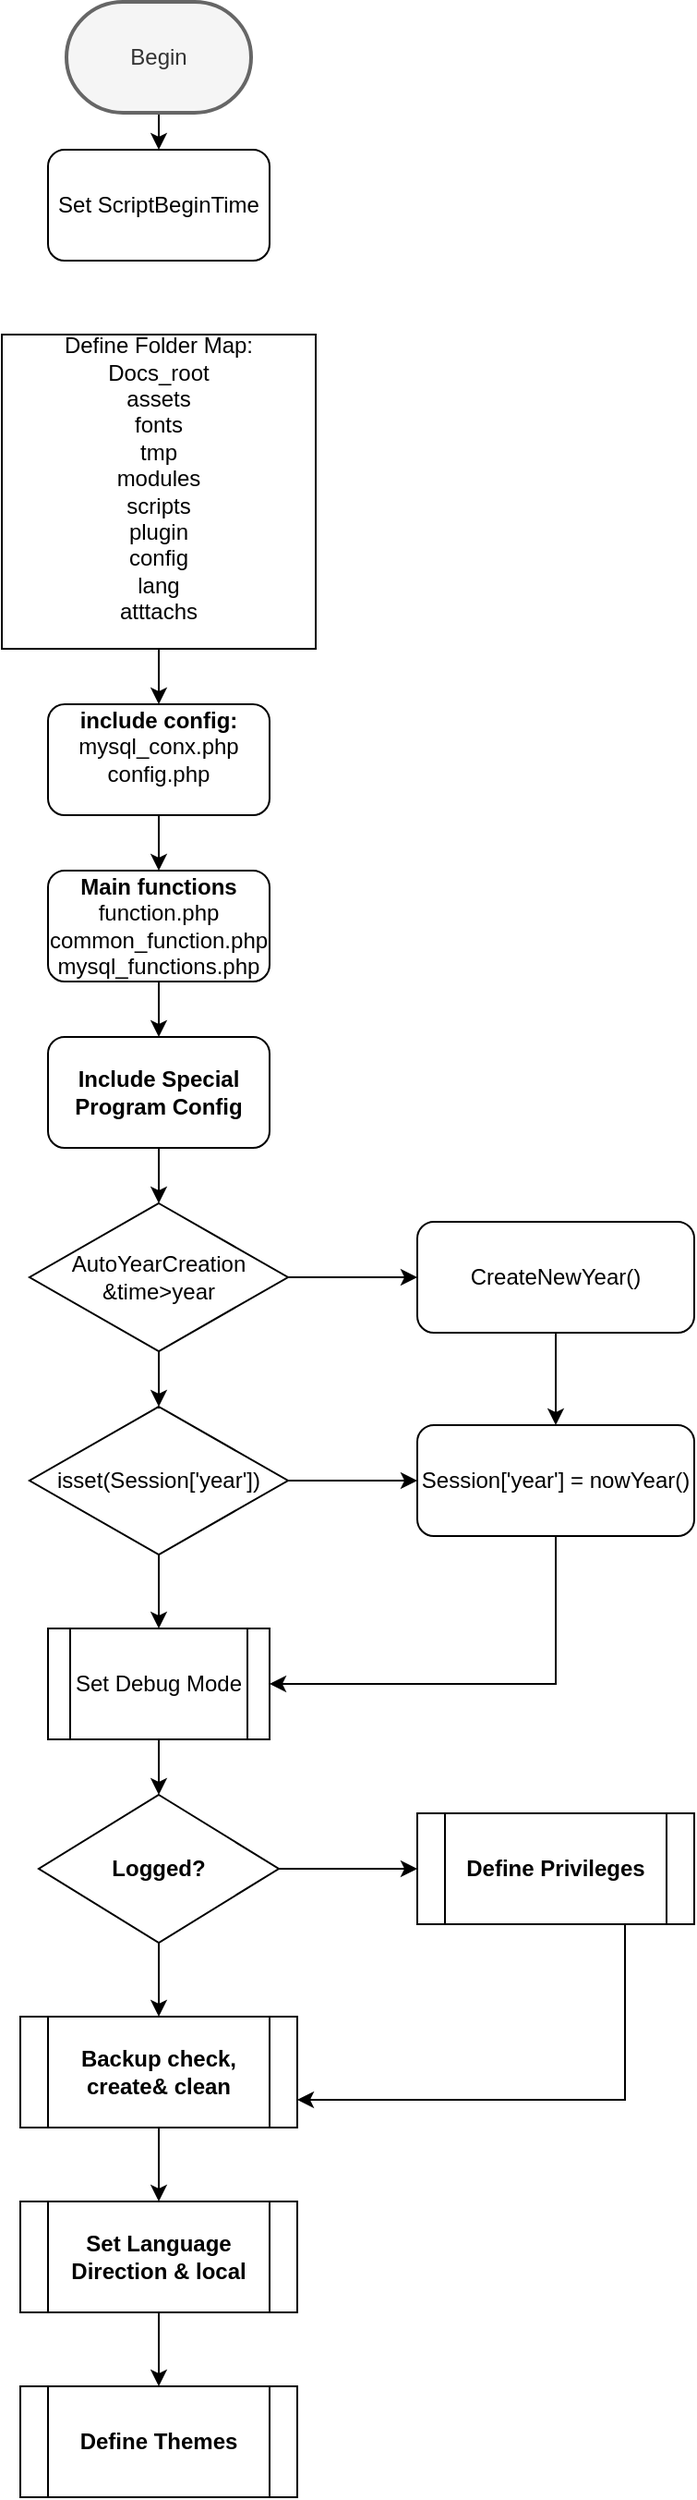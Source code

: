 <mxfile version="10.5.2" type="github"><diagram name="Page-1" id="edf60f1a-56cd-e834-aa8a-f176f3a09ee4"><mxGraphModel dx="840" dy="484" grid="1" gridSize="10" guides="1" tooltips="1" connect="1" arrows="1" fold="1" page="1" pageScale="1" pageWidth="1100" pageHeight="850" background="#ffffff" math="0" shadow="0"><root><mxCell id="0"/><mxCell id="1" parent="0"/><mxCell id="Ck_r2wlEIpvP5UWWoO3g-6" style="edgeStyle=orthogonalEdgeStyle;rounded=0;orthogonalLoop=1;jettySize=auto;html=1;exitX=0.5;exitY=1;exitDx=0;exitDy=0;exitPerimeter=0;entryX=0.5;entryY=0;entryDx=0;entryDy=0;" edge="1" parent="1" source="Ck_r2wlEIpvP5UWWoO3g-2" target="Ck_r2wlEIpvP5UWWoO3g-4"><mxGeometry relative="1" as="geometry"/></mxCell><mxCell id="Ck_r2wlEIpvP5UWWoO3g-2" value="Begin&lt;br&gt;" style="strokeWidth=2;html=1;shape=mxgraph.flowchart.terminator;whiteSpace=wrap;fillColor=#f5f5f5;strokeColor=#666666;fontColor=#333333;" vertex="1" parent="1"><mxGeometry x="350" y="30" width="100" height="60" as="geometry"/></mxCell><mxCell id="Ck_r2wlEIpvP5UWWoO3g-4" value="Set ScriptBeginTime" style="rounded=1;whiteSpace=wrap;html=1;" vertex="1" parent="1"><mxGeometry x="340" y="110" width="120" height="60" as="geometry"/></mxCell><mxCell id="Ck_r2wlEIpvP5UWWoO3g-17" style="edgeStyle=orthogonalEdgeStyle;rounded=0;orthogonalLoop=1;jettySize=auto;html=1;exitX=0.5;exitY=1;exitDx=0;exitDy=0;entryX=0.5;entryY=0;entryDx=0;entryDy=0;" edge="1" parent="1" source="Ck_r2wlEIpvP5UWWoO3g-5"><mxGeometry relative="1" as="geometry"><mxPoint x="400" y="410" as="targetPoint"/></mxGeometry></mxCell><mxCell id="Ck_r2wlEIpvP5UWWoO3g-5" value="Define Folder Map:&lt;br&gt;Docs_root&lt;br&gt;assets&lt;br&gt;fonts&lt;br&gt;tmp&lt;br&gt;modules&lt;br&gt;scripts&lt;br&gt;plugin&lt;br&gt;config&lt;br&gt;lang&lt;br&gt;atttachs&lt;br&gt;&lt;br&gt;" style="whiteSpace=wrap;html=1;aspect=fixed;" vertex="1" parent="1"><mxGeometry x="315" y="210" width="170" height="170" as="geometry"/></mxCell><mxCell id="Ck_r2wlEIpvP5UWWoO3g-23" style="edgeStyle=orthogonalEdgeStyle;rounded=0;orthogonalLoop=1;jettySize=auto;html=1;exitX=0.5;exitY=1;exitDx=0;exitDy=0;entryX=0.5;entryY=0;entryDx=0;entryDy=0;" edge="1" parent="1" source="Ck_r2wlEIpvP5UWWoO3g-14" target="Ck_r2wlEIpvP5UWWoO3g-21"><mxGeometry relative="1" as="geometry"/></mxCell><mxCell id="Ck_r2wlEIpvP5UWWoO3g-14" value="&lt;b&gt;include config:&lt;/b&gt; mysql_conx.php&lt;br&gt;config.php&lt;br&gt;&lt;br&gt;" style="rounded=1;whiteSpace=wrap;html=1;" vertex="1" parent="1"><mxGeometry x="340" y="410" width="120" height="60" as="geometry"/></mxCell><mxCell id="Ck_r2wlEIpvP5UWWoO3g-24" style="edgeStyle=orthogonalEdgeStyle;rounded=0;orthogonalLoop=1;jettySize=auto;html=1;exitX=0.5;exitY=1;exitDx=0;exitDy=0;entryX=0.5;entryY=0;entryDx=0;entryDy=0;" edge="1" parent="1" source="Ck_r2wlEIpvP5UWWoO3g-21" target="Ck_r2wlEIpvP5UWWoO3g-22"><mxGeometry relative="1" as="geometry"/></mxCell><mxCell id="Ck_r2wlEIpvP5UWWoO3g-21" value="&lt;b&gt;Main functions&lt;/b&gt;&lt;br&gt;function.php&lt;br&gt;common_function.php&lt;br&gt;mysql_functions.php&lt;br&gt;" style="rounded=1;whiteSpace=wrap;html=1;" vertex="1" parent="1"><mxGeometry x="340" y="500" width="120" height="60" as="geometry"/></mxCell><mxCell id="Ck_r2wlEIpvP5UWWoO3g-32" value="" style="edgeStyle=orthogonalEdgeStyle;rounded=0;orthogonalLoop=1;jettySize=auto;html=1;" edge="1" parent="1" source="Ck_r2wlEIpvP5UWWoO3g-22" target="Ck_r2wlEIpvP5UWWoO3g-29"><mxGeometry relative="1" as="geometry"/></mxCell><mxCell id="Ck_r2wlEIpvP5UWWoO3g-22" value="&lt;b&gt;Include Special Program Config&lt;/b&gt;" style="rounded=1;whiteSpace=wrap;html=1;" vertex="1" parent="1"><mxGeometry x="340" y="590" width="120" height="60" as="geometry"/></mxCell><mxCell id="Ck_r2wlEIpvP5UWWoO3g-34" value="" style="edgeStyle=orthogonalEdgeStyle;rounded=0;orthogonalLoop=1;jettySize=auto;html=1;" edge="1" parent="1" source="Ck_r2wlEIpvP5UWWoO3g-25" target="Ck_r2wlEIpvP5UWWoO3g-26"><mxGeometry relative="1" as="geometry"/></mxCell><mxCell id="Ck_r2wlEIpvP5UWWoO3g-39" value="" style="edgeStyle=orthogonalEdgeStyle;rounded=0;orthogonalLoop=1;jettySize=auto;html=1;" edge="1" parent="1" source="Ck_r2wlEIpvP5UWWoO3g-25" target="Ck_r2wlEIpvP5UWWoO3g-38"><mxGeometry relative="1" as="geometry"/></mxCell><mxCell id="Ck_r2wlEIpvP5UWWoO3g-25" value="isset(Session['year'])&lt;br&gt;" style="rhombus;whiteSpace=wrap;html=1;" vertex="1" parent="1"><mxGeometry x="330" y="790" width="140" height="80" as="geometry"/></mxCell><mxCell id="Ck_r2wlEIpvP5UWWoO3g-47" style="edgeStyle=orthogonalEdgeStyle;rounded=0;orthogonalLoop=1;jettySize=auto;html=1;exitX=0.5;exitY=1;exitDx=0;exitDy=0;entryX=1;entryY=0.5;entryDx=0;entryDy=0;" edge="1" parent="1" source="Ck_r2wlEIpvP5UWWoO3g-26" target="Ck_r2wlEIpvP5UWWoO3g-38"><mxGeometry relative="1" as="geometry"/></mxCell><mxCell id="Ck_r2wlEIpvP5UWWoO3g-26" value="Session['year'] = nowYear()" style="rounded=1;whiteSpace=wrap;html=1;" vertex="1" parent="1"><mxGeometry x="540" y="800" width="150" height="60" as="geometry"/></mxCell><mxCell id="Ck_r2wlEIpvP5UWWoO3g-33" value="" style="edgeStyle=orthogonalEdgeStyle;rounded=0;orthogonalLoop=1;jettySize=auto;html=1;" edge="1" parent="1" source="Ck_r2wlEIpvP5UWWoO3g-29" target="Ck_r2wlEIpvP5UWWoO3g-30"><mxGeometry relative="1" as="geometry"/></mxCell><mxCell id="Ck_r2wlEIpvP5UWWoO3g-37" value="" style="edgeStyle=orthogonalEdgeStyle;rounded=0;orthogonalLoop=1;jettySize=auto;html=1;" edge="1" parent="1" source="Ck_r2wlEIpvP5UWWoO3g-29" target="Ck_r2wlEIpvP5UWWoO3g-25"><mxGeometry relative="1" as="geometry"/></mxCell><mxCell id="Ck_r2wlEIpvP5UWWoO3g-29" value="AutoYearCreation&lt;br&gt;&amp;amp;time&amp;gt;year&lt;br&gt;" style="rhombus;whiteSpace=wrap;html=1;" vertex="1" parent="1"><mxGeometry x="330" y="680" width="140" height="80" as="geometry"/></mxCell><mxCell id="Ck_r2wlEIpvP5UWWoO3g-36" value="" style="edgeStyle=orthogonalEdgeStyle;rounded=0;orthogonalLoop=1;jettySize=auto;html=1;" edge="1" parent="1" source="Ck_r2wlEIpvP5UWWoO3g-30" target="Ck_r2wlEIpvP5UWWoO3g-26"><mxGeometry relative="1" as="geometry"/></mxCell><mxCell id="Ck_r2wlEIpvP5UWWoO3g-30" value="CreateNewYear()" style="rounded=1;whiteSpace=wrap;html=1;" vertex="1" parent="1"><mxGeometry x="540" y="690" width="150" height="60" as="geometry"/></mxCell><mxCell id="Ck_r2wlEIpvP5UWWoO3g-49" value="" style="edgeStyle=orthogonalEdgeStyle;rounded=0;orthogonalLoop=1;jettySize=auto;html=1;" edge="1" parent="1" source="Ck_r2wlEIpvP5UWWoO3g-38" target="Ck_r2wlEIpvP5UWWoO3g-48"><mxGeometry relative="1" as="geometry"/></mxCell><mxCell id="Ck_r2wlEIpvP5UWWoO3g-38" value="Set Debug Mode" style="shape=process;whiteSpace=wrap;html=1;backgroundOutline=1;" vertex="1" parent="1"><mxGeometry x="340" y="910" width="120" height="60" as="geometry"/></mxCell><mxCell id="Ck_r2wlEIpvP5UWWoO3g-52" value="" style="edgeStyle=orthogonalEdgeStyle;rounded=0;orthogonalLoop=1;jettySize=auto;html=1;" edge="1" parent="1" source="Ck_r2wlEIpvP5UWWoO3g-48" target="Ck_r2wlEIpvP5UWWoO3g-51"><mxGeometry relative="1" as="geometry"/></mxCell><mxCell id="Ck_r2wlEIpvP5UWWoO3g-57" value="" style="edgeStyle=orthogonalEdgeStyle;rounded=0;orthogonalLoop=1;jettySize=auto;html=1;" edge="1" parent="1" source="Ck_r2wlEIpvP5UWWoO3g-48" target="Ck_r2wlEIpvP5UWWoO3g-53"><mxGeometry relative="1" as="geometry"/></mxCell><mxCell id="Ck_r2wlEIpvP5UWWoO3g-48" value="&lt;b&gt;Logged?&lt;/b&gt;" style="rhombus;whiteSpace=wrap;html=1;" vertex="1" parent="1"><mxGeometry x="335" y="1000" width="130" height="80" as="geometry"/></mxCell><mxCell id="Ck_r2wlEIpvP5UWWoO3g-56" style="edgeStyle=orthogonalEdgeStyle;rounded=0;orthogonalLoop=1;jettySize=auto;html=1;exitX=0.75;exitY=1;exitDx=0;exitDy=0;entryX=1;entryY=0.75;entryDx=0;entryDy=0;" edge="1" parent="1" source="Ck_r2wlEIpvP5UWWoO3g-51" target="Ck_r2wlEIpvP5UWWoO3g-53"><mxGeometry relative="1" as="geometry"/></mxCell><mxCell id="Ck_r2wlEIpvP5UWWoO3g-51" value="&lt;b&gt;Define Privileges&lt;/b&gt;" style="shape=process;whiteSpace=wrap;html=1;backgroundOutline=1;" vertex="1" parent="1"><mxGeometry x="540" y="1010" width="150" height="60" as="geometry"/></mxCell><mxCell id="Ck_r2wlEIpvP5UWWoO3g-60" value="" style="edgeStyle=orthogonalEdgeStyle;rounded=0;orthogonalLoop=1;jettySize=auto;html=1;" edge="1" parent="1" source="Ck_r2wlEIpvP5UWWoO3g-53" target="Ck_r2wlEIpvP5UWWoO3g-59"><mxGeometry relative="1" as="geometry"/></mxCell><mxCell id="Ck_r2wlEIpvP5UWWoO3g-53" value="&lt;b&gt;Backup check, create&amp;amp; clean&lt;br&gt;&lt;/b&gt;" style="shape=process;whiteSpace=wrap;html=1;backgroundOutline=1;" vertex="1" parent="1"><mxGeometry x="325" y="1120" width="150" height="60" as="geometry"/></mxCell><mxCell id="Ck_r2wlEIpvP5UWWoO3g-62" value="" style="edgeStyle=orthogonalEdgeStyle;rounded=0;orthogonalLoop=1;jettySize=auto;html=1;" edge="1" parent="1" source="Ck_r2wlEIpvP5UWWoO3g-59" target="Ck_r2wlEIpvP5UWWoO3g-61"><mxGeometry relative="1" as="geometry"/></mxCell><mxCell id="Ck_r2wlEIpvP5UWWoO3g-59" value="&lt;b&gt;Set Language Direction &amp;amp; local&lt;br&gt;&lt;/b&gt;" style="shape=process;whiteSpace=wrap;html=1;backgroundOutline=1;" vertex="1" parent="1"><mxGeometry x="325" y="1220" width="150" height="60" as="geometry"/></mxCell><mxCell id="Ck_r2wlEIpvP5UWWoO3g-61" value="&lt;b&gt;Define Themes&lt;br&gt;&lt;/b&gt;" style="shape=process;whiteSpace=wrap;html=1;backgroundOutline=1;" vertex="1" parent="1"><mxGeometry x="325" y="1320" width="150" height="60" as="geometry"/></mxCell></root></mxGraphModel></diagram></mxfile>